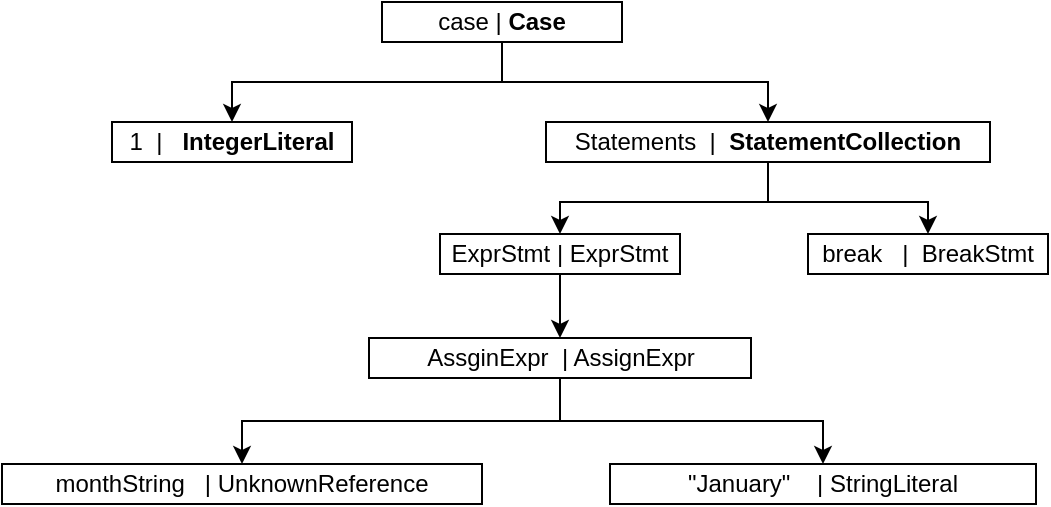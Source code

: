 <mxfile version="14.5.3" type="device"><diagram id="NNx89BAZsugxhdutTlxK" name="Page-1"><mxGraphModel dx="1422" dy="705" grid="0" gridSize="10" guides="1" tooltips="1" connect="1" arrows="1" fold="1" page="1" pageScale="1" pageWidth="827" pageHeight="1169" math="0" shadow="0"><root><mxCell id="0"/><mxCell id="1" parent="0"/><mxCell id="bgIPuHkzhvWGr89IMF51-4" style="edgeStyle=orthogonalEdgeStyle;rounded=0;orthogonalLoop=1;jettySize=auto;html=1;exitX=0.5;exitY=1;exitDx=0;exitDy=0;entryX=0.5;entryY=0;entryDx=0;entryDy=0;" edge="1" parent="1" source="bgIPuHkzhvWGr89IMF51-1" target="bgIPuHkzhvWGr89IMF51-2"><mxGeometry relative="1" as="geometry"/></mxCell><mxCell id="bgIPuHkzhvWGr89IMF51-5" style="edgeStyle=orthogonalEdgeStyle;rounded=0;orthogonalLoop=1;jettySize=auto;html=1;exitX=0.5;exitY=1;exitDx=0;exitDy=0;" edge="1" parent="1" source="bgIPuHkzhvWGr89IMF51-1" target="bgIPuHkzhvWGr89IMF51-3"><mxGeometry relative="1" as="geometry"/></mxCell><mxCell id="bgIPuHkzhvWGr89IMF51-1" value="case | &lt;b&gt;Case&lt;/b&gt;" style="rounded=0;whiteSpace=wrap;html=1;" vertex="1" parent="1"><mxGeometry x="354" y="76" width="120" height="20" as="geometry"/></mxCell><mxCell id="bgIPuHkzhvWGr89IMF51-2" value="1&amp;nbsp; |&amp;nbsp; &amp;nbsp;&lt;b&gt;IntegerLiteral&lt;/b&gt;" style="rounded=0;whiteSpace=wrap;html=1;" vertex="1" parent="1"><mxGeometry x="219" y="136" width="120" height="20" as="geometry"/></mxCell><mxCell id="bgIPuHkzhvWGr89IMF51-8" style="edgeStyle=orthogonalEdgeStyle;rounded=0;orthogonalLoop=1;jettySize=auto;html=1;exitX=0.5;exitY=1;exitDx=0;exitDy=0;entryX=0.5;entryY=0;entryDx=0;entryDy=0;" edge="1" parent="1" source="bgIPuHkzhvWGr89IMF51-3" target="bgIPuHkzhvWGr89IMF51-7"><mxGeometry relative="1" as="geometry"/></mxCell><mxCell id="bgIPuHkzhvWGr89IMF51-9" style="edgeStyle=orthogonalEdgeStyle;rounded=0;orthogonalLoop=1;jettySize=auto;html=1;exitX=0.5;exitY=1;exitDx=0;exitDy=0;entryX=0.5;entryY=0;entryDx=0;entryDy=0;" edge="1" parent="1" source="bgIPuHkzhvWGr89IMF51-3" target="bgIPuHkzhvWGr89IMF51-6"><mxGeometry relative="1" as="geometry"/></mxCell><mxCell id="bgIPuHkzhvWGr89IMF51-3" value="Statements&amp;nbsp; |&amp;nbsp; &lt;b&gt;StatementCollection&lt;/b&gt;" style="rounded=0;whiteSpace=wrap;html=1;" vertex="1" parent="1"><mxGeometry x="436" y="136" width="222" height="20" as="geometry"/></mxCell><mxCell id="bgIPuHkzhvWGr89IMF51-11" style="edgeStyle=orthogonalEdgeStyle;rounded=0;orthogonalLoop=1;jettySize=auto;html=1;exitX=0.5;exitY=1;exitDx=0;exitDy=0;entryX=0.5;entryY=0;entryDx=0;entryDy=0;" edge="1" parent="1" source="bgIPuHkzhvWGr89IMF51-6" target="bgIPuHkzhvWGr89IMF51-10"><mxGeometry relative="1" as="geometry"/></mxCell><mxCell id="bgIPuHkzhvWGr89IMF51-6" value="ExprStmt | ExprStmt" style="rounded=0;whiteSpace=wrap;html=1;" vertex="1" parent="1"><mxGeometry x="383" y="192" width="120" height="20" as="geometry"/></mxCell><mxCell id="bgIPuHkzhvWGr89IMF51-7" value="break&amp;nbsp; &amp;nbsp;|&amp;nbsp; BreakStmt" style="rounded=0;whiteSpace=wrap;html=1;" vertex="1" parent="1"><mxGeometry x="567" y="192" width="120" height="20" as="geometry"/></mxCell><mxCell id="bgIPuHkzhvWGr89IMF51-14" style="edgeStyle=orthogonalEdgeStyle;rounded=0;orthogonalLoop=1;jettySize=auto;html=1;exitX=0.5;exitY=1;exitDx=0;exitDy=0;entryX=0.5;entryY=0;entryDx=0;entryDy=0;" edge="1" parent="1" source="bgIPuHkzhvWGr89IMF51-10" target="bgIPuHkzhvWGr89IMF51-12"><mxGeometry relative="1" as="geometry"/></mxCell><mxCell id="bgIPuHkzhvWGr89IMF51-15" style="edgeStyle=orthogonalEdgeStyle;rounded=0;orthogonalLoop=1;jettySize=auto;html=1;exitX=0.5;exitY=1;exitDx=0;exitDy=0;entryX=0.5;entryY=0;entryDx=0;entryDy=0;" edge="1" parent="1" source="bgIPuHkzhvWGr89IMF51-10" target="bgIPuHkzhvWGr89IMF51-13"><mxGeometry relative="1" as="geometry"/></mxCell><mxCell id="bgIPuHkzhvWGr89IMF51-10" value="AssginExpr&amp;nbsp; | AssignExpr" style="rounded=0;whiteSpace=wrap;html=1;" vertex="1" parent="1"><mxGeometry x="347.5" y="244" width="191" height="20" as="geometry"/></mxCell><mxCell id="bgIPuHkzhvWGr89IMF51-12" value="monthString&amp;nbsp; &amp;nbsp;| UnknownReference" style="rounded=0;whiteSpace=wrap;html=1;" vertex="1" parent="1"><mxGeometry x="164" y="307" width="240" height="20" as="geometry"/></mxCell><mxCell id="bgIPuHkzhvWGr89IMF51-13" value="&quot;January&quot;&amp;nbsp; &amp;nbsp; | StringLiteral" style="rounded=0;whiteSpace=wrap;html=1;" vertex="1" parent="1"><mxGeometry x="468" y="307" width="213" height="20" as="geometry"/></mxCell></root></mxGraphModel></diagram></mxfile>